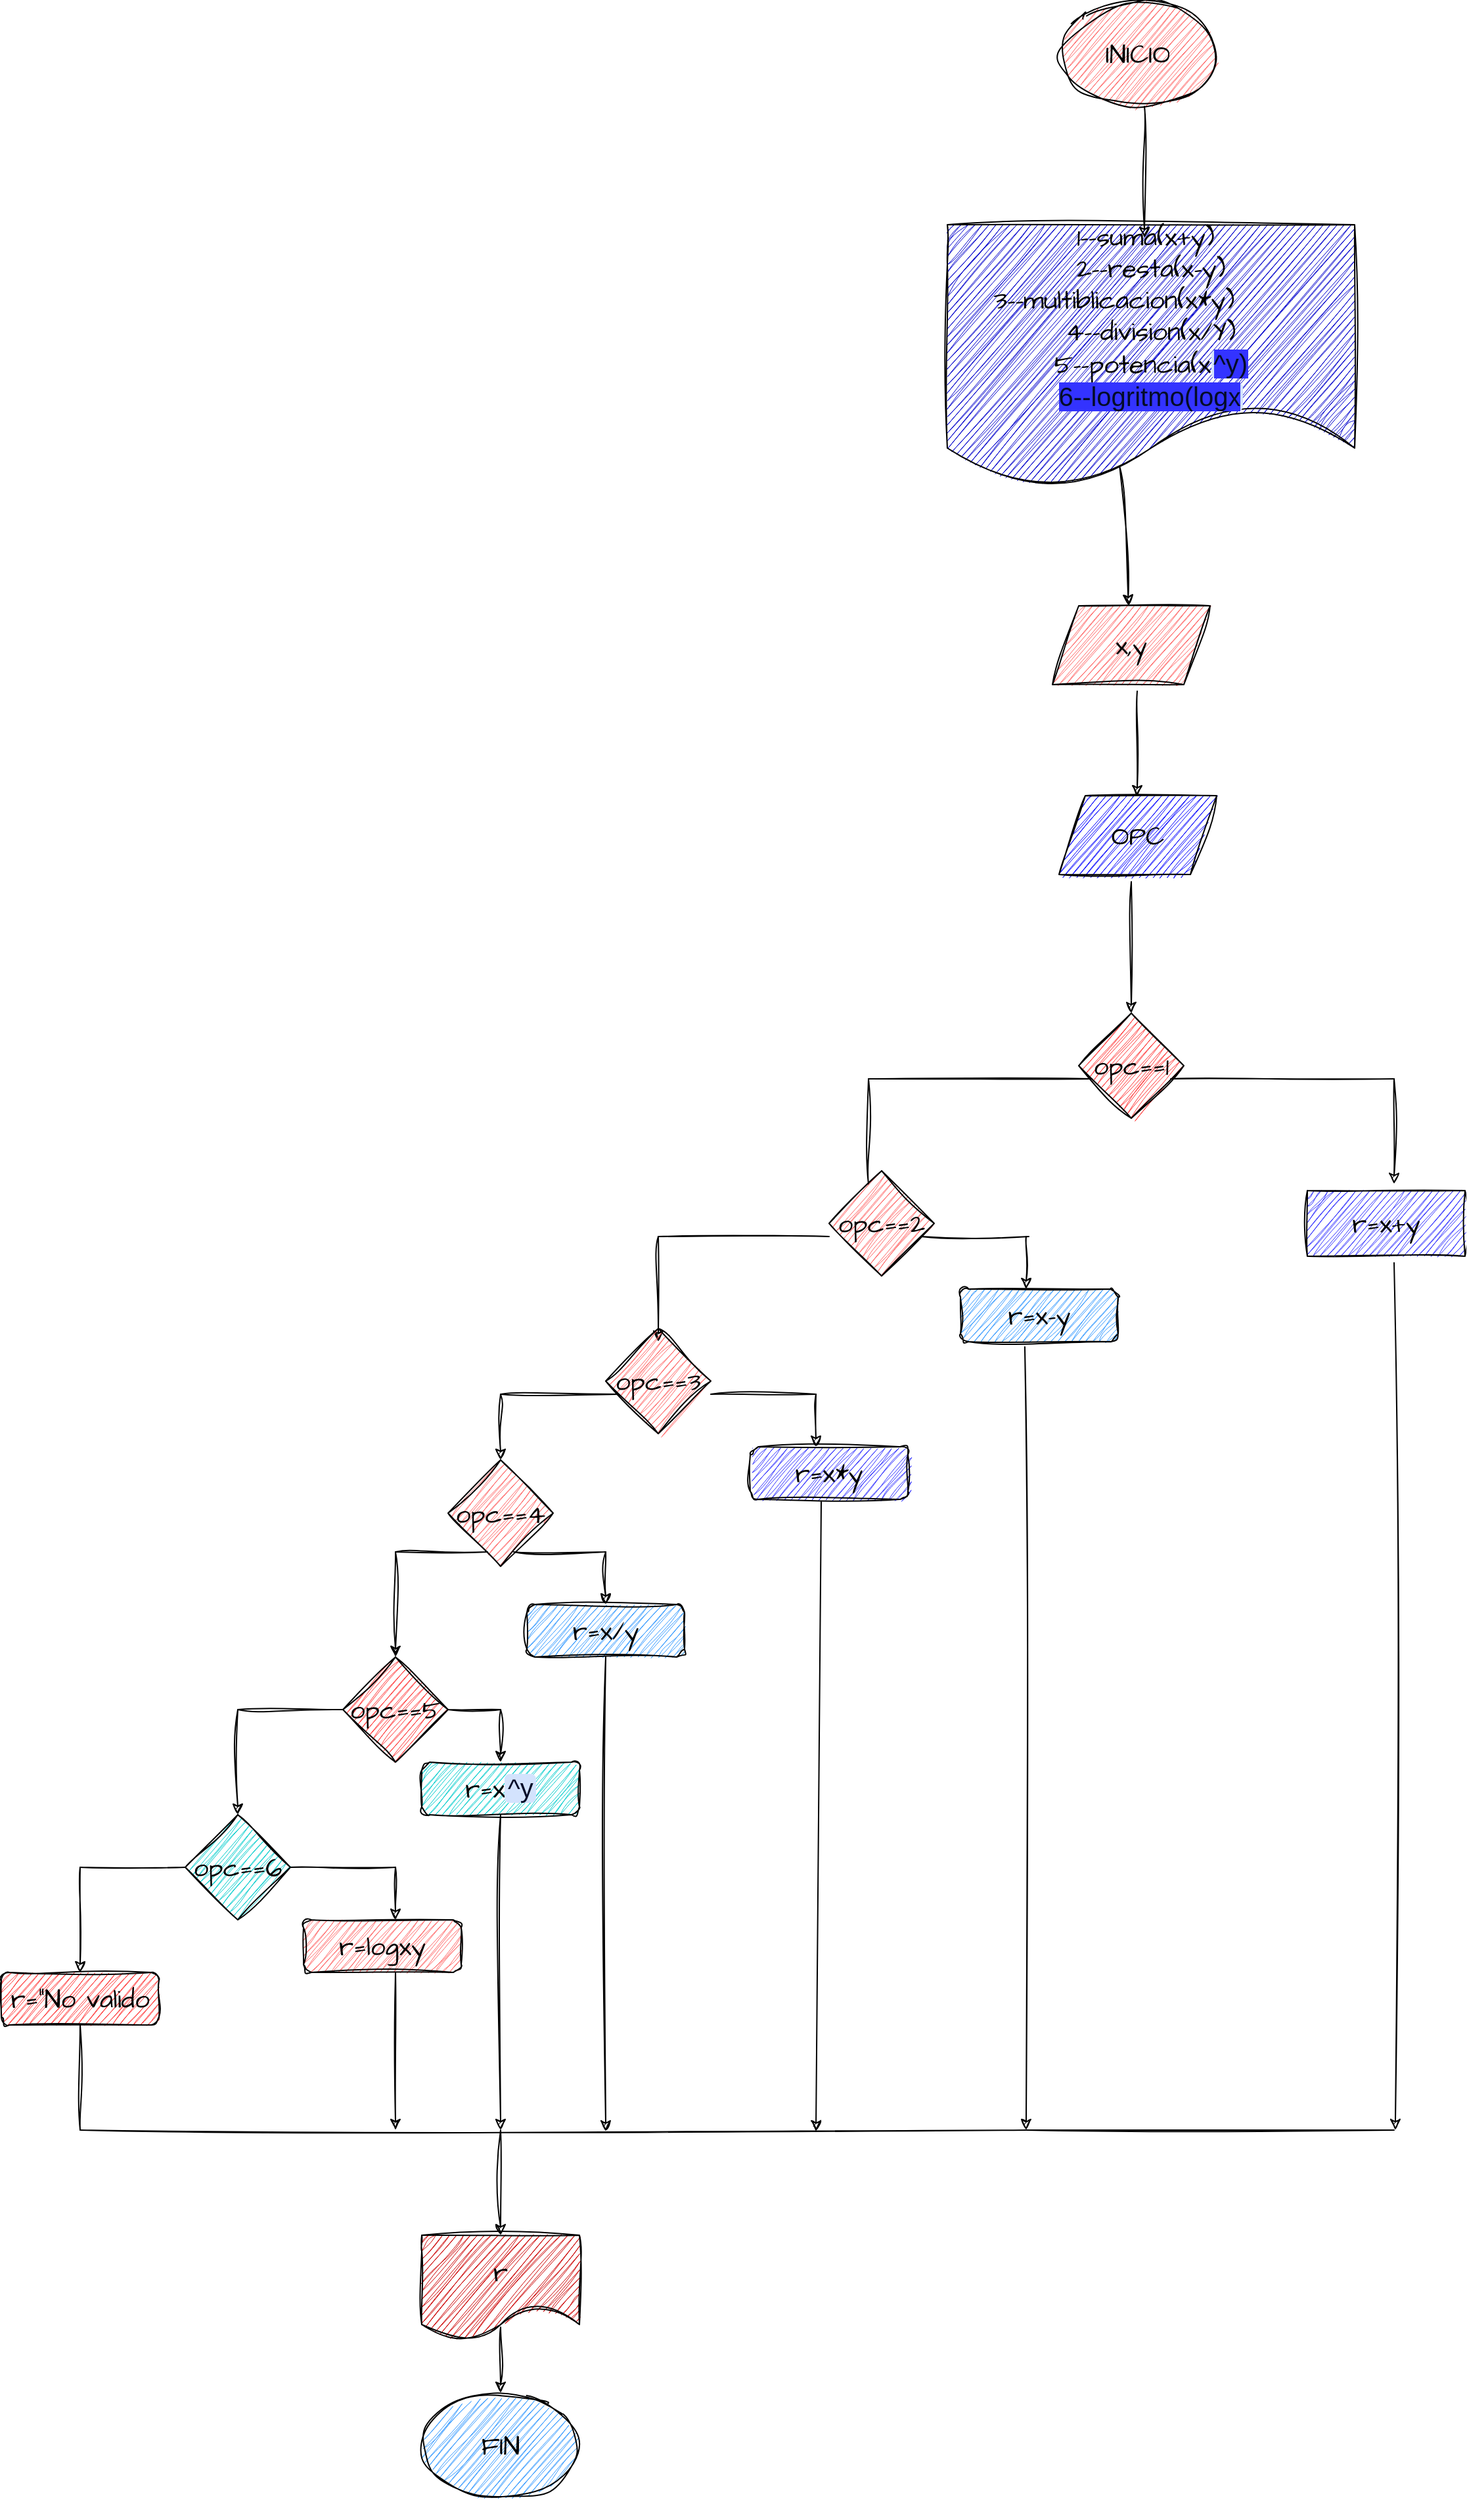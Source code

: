 <mxfile>
    <diagram id="MSXwsjQM7PoZ6_k7_fvy" name="Página-1">
        <mxGraphModel dx="1218" dy="1407" grid="1" gridSize="10" guides="1" tooltips="1" connect="1" arrows="1" fold="1" page="1" pageScale="1" pageWidth="827" pageHeight="1169" math="0" shadow="0">
            <root>
                <mxCell id="0"/>
                <mxCell id="1" parent="0"/>
                <mxCell id="2" value="INICIO" style="ellipse;whiteSpace=wrap;html=1;sketch=1;hachureGap=4;jiggle=2;curveFitting=1;fontFamily=Architects Daughter;fontSource=https%3A%2F%2Ffonts.googleapis.com%2Fcss%3Ffamily%3DArchitects%2BDaughter;fontSize=20;fillColor=#FF6666;" vertex="1" parent="1">
                    <mxGeometry x="225" y="-20" width="120" height="80" as="geometry"/>
                </mxCell>
                <mxCell id="9" value="1--suma(x+y)&amp;nbsp;&lt;br&gt;2--resta(x-y)&lt;br&gt;3--multiblicacion(x*y)&amp;nbsp; &amp;nbsp; &amp;nbsp; &amp;nbsp;&lt;br&gt;4--division(x/Y)&lt;br&gt;5--potencia(x&lt;span style=&quot;border-radius: 4px; padding: 0px 2px; background-image: linear-gradient(90deg, rgb(211, 227, 253) 50%, rgba(0, 0, 0, 0) 50%); background-position: 0% 0px; background-size: 200% 100%; background-repeat: no-repeat; background-attachment: initial; background-origin: initial; background-clip: initial; color: rgb(4, 12, 40); animation: 0.75s cubic-bezier(0.05, 0.7, 0.1, 1) 0.25s 1 normal forwards running highlight; font-family: &amp;quot;Google Sans&amp;quot;, Arial, sans-serif; text-align: left;&quot;&gt;&lt;span style=&quot;background-color: rgb(51, 51, 255);&quot;&gt;^y)&lt;br&gt;6--logritmo(log&lt;font style=&quot;font-size: 19px;&quot;&gt;x&lt;/font&gt;&lt;/span&gt;&lt;br&gt;&lt;/span&gt;" style="shape=document;whiteSpace=wrap;html=1;boundedLbl=1;sketch=1;hachureGap=4;jiggle=2;curveFitting=1;fontFamily=Architects Daughter;fontSource=https%3A%2F%2Ffonts.googleapis.com%2Fcss%3Ffamily%3DArchitects%2BDaughter;fontSize=20;fillColor=#0000CC;" vertex="1" parent="1">
                    <mxGeometry x="140" y="150" width="310" height="200" as="geometry"/>
                </mxCell>
                <mxCell id="13" value="" style="endArrow=classic;html=1;sketch=1;hachureGap=4;jiggle=2;curveFitting=1;fontFamily=Architects Daughter;fontSource=https%3A%2F%2Ffonts.googleapis.com%2Fcss%3Ffamily%3DArchitects%2BDaughter;fontSize=16;" edge="1" parent="1">
                    <mxGeometry width="50" height="50" relative="1" as="geometry">
                        <mxPoint x="290" y="60" as="sourcePoint"/>
                        <mxPoint x="290" y="160" as="targetPoint"/>
                    </mxGeometry>
                </mxCell>
                <mxCell id="19" value="" style="endArrow=classic;html=1;sketch=1;hachureGap=4;jiggle=2;curveFitting=1;fontFamily=Architects Daughter;fontSource=https%3A%2F%2Ffonts.googleapis.com%2Fcss%3Ffamily%3DArchitects%2BDaughter;fontSize=16;" edge="1" parent="1">
                    <mxGeometry width="50" height="50" relative="1" as="geometry">
                        <mxPoint x="284.5" y="505" as="sourcePoint"/>
                        <mxPoint x="284.5" y="585" as="targetPoint"/>
                    </mxGeometry>
                </mxCell>
                <mxCell id="22" value="OPC" style="shape=parallelogram;perimeter=parallelogramPerimeter;whiteSpace=wrap;html=1;fixedSize=1;labelBackgroundColor=none;sketch=1;hachureGap=4;jiggle=2;curveFitting=1;fontFamily=Architects Daughter;fontSource=https%3A%2F%2Ffonts.googleapis.com%2Fcss%3Ffamily%3DArchitects%2BDaughter;fontSize=20;fillColor=#0000FF;" vertex="1" parent="1">
                    <mxGeometry x="225" y="584.5" width="120" height="60" as="geometry"/>
                </mxCell>
                <mxCell id="23" value="" style="endArrow=classic;html=1;sketch=1;hachureGap=4;jiggle=2;curveFitting=1;fontFamily=Architects Daughter;fontSource=https%3A%2F%2Ffonts.googleapis.com%2Fcss%3Ffamily%3DArchitects%2BDaughter;fontSize=16;" edge="1" parent="1">
                    <mxGeometry width="50" height="50" relative="1" as="geometry">
                        <mxPoint x="280" y="650" as="sourcePoint"/>
                        <mxPoint x="280" y="750" as="targetPoint"/>
                    </mxGeometry>
                </mxCell>
                <mxCell id="29" value="" style="endArrow=none;html=1;sketch=1;hachureGap=4;jiggle=2;curveFitting=1;fontFamily=Architects Daughter;fontSource=https%3A%2F%2Ffonts.googleapis.com%2Fcss%3Ffamily%3DArchitects%2BDaughter;fontSize=16;" edge="1" parent="1">
                    <mxGeometry width="50" height="50" relative="1" as="geometry">
                        <mxPoint x="250" y="800" as="sourcePoint"/>
                        <mxPoint x="80" y="800" as="targetPoint"/>
                    </mxGeometry>
                </mxCell>
                <mxCell id="30" value="" style="endArrow=none;html=1;sketch=1;hachureGap=4;jiggle=2;curveFitting=1;fontFamily=Architects Daughter;fontSource=https%3A%2F%2Ffonts.googleapis.com%2Fcss%3Ffamily%3DArchitects%2BDaughter;fontSize=16;" edge="1" parent="1">
                    <mxGeometry width="50" height="50" relative="1" as="geometry">
                        <mxPoint x="80" y="880" as="sourcePoint"/>
                        <mxPoint x="80" y="800" as="targetPoint"/>
                    </mxGeometry>
                </mxCell>
                <mxCell id="31" value="opc==2" style="rhombus;whiteSpace=wrap;html=1;labelBackgroundColor=none;sketch=1;hachureGap=4;jiggle=2;curveFitting=1;fontFamily=Architects Daughter;fontSource=https%3A%2F%2Ffonts.googleapis.com%2Fcss%3Ffamily%3DArchitects%2BDaughter;fontSize=20;fillColor=#FF6666;" vertex="1" parent="1">
                    <mxGeometry x="50" y="870" width="80" height="80" as="geometry"/>
                </mxCell>
                <mxCell id="32" value="opc==1" style="rhombus;whiteSpace=wrap;html=1;labelBackgroundColor=none;sketch=1;hachureGap=4;jiggle=2;curveFitting=1;fontFamily=Architects Daughter;fontSource=https%3A%2F%2Ffonts.googleapis.com%2Fcss%3Ffamily%3DArchitects%2BDaughter;fontSize=20;fillColor=#FF3333;" vertex="1" parent="1">
                    <mxGeometry x="240" y="750" width="80" height="80" as="geometry"/>
                </mxCell>
                <mxCell id="33" value="x,y" style="shape=parallelogram;perimeter=parallelogramPerimeter;whiteSpace=wrap;html=1;fixedSize=1;labelBackgroundColor=none;sketch=1;hachureGap=4;jiggle=2;curveFitting=1;fontFamily=Architects Daughter;fontSource=https%3A%2F%2Ffonts.googleapis.com%2Fcss%3Ffamily%3DArchitects%2BDaughter;fontSize=20;fillColor=#FF6666;" vertex="1" parent="1">
                    <mxGeometry x="220" y="440" width="120" height="60" as="geometry"/>
                </mxCell>
                <mxCell id="34" value="" style="endArrow=classic;html=1;sketch=1;hachureGap=4;jiggle=2;curveFitting=1;fontFamily=Architects Daughter;fontSource=https%3A%2F%2Ffonts.googleapis.com%2Fcss%3Ffamily%3DArchitects%2BDaughter;fontSize=16;exitX=0.423;exitY=0.92;exitDx=0;exitDy=0;exitPerimeter=0;" edge="1" parent="1" source="9" target="33">
                    <mxGeometry width="50" height="50" relative="1" as="geometry">
                        <mxPoint x="280" y="350" as="sourcePoint"/>
                        <mxPoint x="330" y="300" as="targetPoint"/>
                    </mxGeometry>
                </mxCell>
                <mxCell id="38" value="" style="endArrow=none;html=1;sketch=1;hachureGap=4;jiggle=2;curveFitting=1;fontFamily=Architects Daughter;fontSource=https%3A%2F%2Ffonts.googleapis.com%2Fcss%3Ffamily%3DArchitects%2BDaughter;fontSize=16;" edge="1" parent="1">
                    <mxGeometry width="50" height="50" relative="1" as="geometry">
                        <mxPoint x="310" y="800" as="sourcePoint"/>
                        <mxPoint x="480" y="800" as="targetPoint"/>
                    </mxGeometry>
                </mxCell>
                <mxCell id="39" value="" style="endArrow=classic;html=1;sketch=1;hachureGap=4;jiggle=2;curveFitting=1;fontFamily=Architects Daughter;fontSource=https%3A%2F%2Ffonts.googleapis.com%2Fcss%3Ffamily%3DArchitects%2BDaughter;fontSize=16;" edge="1" parent="1">
                    <mxGeometry width="50" height="50" relative="1" as="geometry">
                        <mxPoint x="480" y="800" as="sourcePoint"/>
                        <mxPoint x="480" y="880" as="targetPoint"/>
                    </mxGeometry>
                </mxCell>
                <mxCell id="41" value="r=x+y" style="rounded=0;whiteSpace=wrap;html=1;labelBackgroundColor=none;sketch=1;hachureGap=4;jiggle=2;curveFitting=1;fontFamily=Architects Daughter;fontSource=https%3A%2F%2Ffonts.googleapis.com%2Fcss%3Ffamily%3DArchitects%2BDaughter;fontSize=20;fillColor=#3333FF;" vertex="1" parent="1">
                    <mxGeometry x="414" y="885" width="120" height="50" as="geometry"/>
                </mxCell>
                <mxCell id="44" value="" style="endArrow=classic;html=1;sketch=1;hachureGap=4;jiggle=2;curveFitting=1;fontFamily=Architects Daughter;fontSource=https%3A%2F%2Ffonts.googleapis.com%2Fcss%3Ffamily%3DArchitects%2BDaughter;fontSize=16;" edge="1" parent="1">
                    <mxGeometry width="50" height="50" relative="1" as="geometry">
                        <mxPoint x="-80" y="920" as="sourcePoint"/>
                        <mxPoint x="-80" y="1000" as="targetPoint"/>
                    </mxGeometry>
                </mxCell>
                <mxCell id="47" value="" style="endArrow=none;html=1;sketch=1;hachureGap=4;jiggle=2;curveFitting=1;fontFamily=Architects Daughter;fontSource=https%3A%2F%2Ffonts.googleapis.com%2Fcss%3Ffamily%3DArchitects%2BDaughter;fontSize=16;" edge="1" parent="1">
                    <mxGeometry width="50" height="50" relative="1" as="geometry">
                        <mxPoint x="-80" y="920" as="sourcePoint"/>
                        <mxPoint x="50" y="920" as="targetPoint"/>
                    </mxGeometry>
                </mxCell>
                <mxCell id="48" value="opc==3" style="rhombus;whiteSpace=wrap;html=1;labelBackgroundColor=none;sketch=1;hachureGap=4;jiggle=2;curveFitting=1;fontFamily=Architects Daughter;fontSource=https%3A%2F%2Ffonts.googleapis.com%2Fcss%3Ffamily%3DArchitects%2BDaughter;fontSize=20;fillColor=#FF6666;" vertex="1" parent="1">
                    <mxGeometry x="-120" y="990" width="80" height="80" as="geometry"/>
                </mxCell>
                <mxCell id="49" value="" style="endArrow=none;html=1;sketch=1;hachureGap=4;jiggle=2;curveFitting=1;fontFamily=Architects Daughter;fontSource=https%3A%2F%2Ffonts.googleapis.com%2Fcss%3Ffamily%3DArchitects%2BDaughter;fontSize=16;" edge="1" parent="1">
                    <mxGeometry width="50" height="50" relative="1" as="geometry">
                        <mxPoint x="120" y="920" as="sourcePoint"/>
                        <mxPoint x="202" y="920" as="targetPoint"/>
                    </mxGeometry>
                </mxCell>
                <mxCell id="54" value="" style="endArrow=none;html=1;sketch=1;hachureGap=4;jiggle=2;curveFitting=1;fontFamily=Architects Daughter;fontSource=https%3A%2F%2Ffonts.googleapis.com%2Fcss%3Ffamily%3DArchitects%2BDaughter;fontSize=16;" edge="1" parent="1">
                    <mxGeometry width="50" height="50" relative="1" as="geometry">
                        <mxPoint x="-200" y="1040" as="sourcePoint"/>
                        <mxPoint x="-110" y="1040" as="targetPoint"/>
                    </mxGeometry>
                </mxCell>
                <mxCell id="55" value="" style="endArrow=classic;html=1;sketch=1;hachureGap=4;jiggle=2;curveFitting=1;fontFamily=Architects Daughter;fontSource=https%3A%2F%2Ffonts.googleapis.com%2Fcss%3Ffamily%3DArchitects%2BDaughter;fontSize=16;" edge="1" parent="1">
                    <mxGeometry width="50" height="50" relative="1" as="geometry">
                        <mxPoint x="-200" y="1040" as="sourcePoint"/>
                        <mxPoint x="-200" y="1090" as="targetPoint"/>
                    </mxGeometry>
                </mxCell>
                <mxCell id="52" value="r=x-y" style="rounded=1;whiteSpace=wrap;html=1;labelBackgroundColor=none;sketch=1;hachureGap=4;jiggle=2;curveFitting=1;fontFamily=Architects Daughter;fontSource=https%3A%2F%2Ffonts.googleapis.com%2Fcss%3Ffamily%3DArchitects%2BDaughter;fontSize=20;fillColor=#3399FF;" vertex="1" parent="1">
                    <mxGeometry x="150" y="960" width="120" height="40" as="geometry"/>
                </mxCell>
                <mxCell id="57" value="" style="endArrow=classic;html=1;sketch=1;hachureGap=4;jiggle=2;curveFitting=1;fontFamily=Architects Daughter;fontSource=https%3A%2F%2Ffonts.googleapis.com%2Fcss%3Ffamily%3DArchitects%2BDaughter;fontSize=16;" edge="1" parent="1">
                    <mxGeometry width="50" height="50" relative="1" as="geometry">
                        <mxPoint x="200" y="920" as="sourcePoint"/>
                        <mxPoint x="200" y="960" as="targetPoint"/>
                    </mxGeometry>
                </mxCell>
                <mxCell id="59" value="opc==4" style="rhombus;whiteSpace=wrap;html=1;labelBackgroundColor=none;sketch=1;hachureGap=4;jiggle=2;curveFitting=1;fontFamily=Architects Daughter;fontSource=https%3A%2F%2Ffonts.googleapis.com%2Fcss%3Ffamily%3DArchitects%2BDaughter;fontSize=20;fillColor=#FF6666;" vertex="1" parent="1">
                    <mxGeometry x="-240" y="1090" width="80" height="81" as="geometry"/>
                </mxCell>
                <mxCell id="60" value="" style="endArrow=none;html=1;sketch=1;hachureGap=4;jiggle=2;curveFitting=1;fontFamily=Architects Daughter;fontSource=https%3A%2F%2Ffonts.googleapis.com%2Fcss%3Ffamily%3DArchitects%2BDaughter;fontSize=16;" edge="1" parent="1">
                    <mxGeometry width="50" height="50" relative="1" as="geometry">
                        <mxPoint x="-280" y="1160" as="sourcePoint"/>
                        <mxPoint x="-210" y="1160" as="targetPoint"/>
                    </mxGeometry>
                </mxCell>
                <mxCell id="62" value="" style="endArrow=classic;html=1;sketch=1;hachureGap=4;jiggle=2;curveFitting=1;fontFamily=Architects Daughter;fontSource=https%3A%2F%2Ffonts.googleapis.com%2Fcss%3Ffamily%3DArchitects%2BDaughter;fontSize=16;" edge="1" parent="1" target="63">
                    <mxGeometry width="50" height="50" relative="1" as="geometry">
                        <mxPoint x="-280" y="1160" as="sourcePoint"/>
                        <mxPoint x="-280" y="1200" as="targetPoint"/>
                    </mxGeometry>
                </mxCell>
                <mxCell id="63" value="opc==5" style="rhombus;whiteSpace=wrap;html=1;labelBackgroundColor=none;sketch=1;hachureGap=4;jiggle=2;curveFitting=1;fontFamily=Architects Daughter;fontSource=https%3A%2F%2Ffonts.googleapis.com%2Fcss%3Ffamily%3DArchitects%2BDaughter;fontSize=20;fillColor=#FF3333;" vertex="1" parent="1">
                    <mxGeometry x="-320" y="1240" width="80" height="80" as="geometry"/>
                </mxCell>
                <mxCell id="64" value="" style="endArrow=none;html=1;sketch=1;hachureGap=4;jiggle=2;curveFitting=1;fontFamily=Architects Daughter;fontSource=https%3A%2F%2Ffonts.googleapis.com%2Fcss%3Ffamily%3DArchitects%2BDaughter;fontSize=16;" edge="1" parent="1">
                    <mxGeometry width="50" height="50" relative="1" as="geometry">
                        <mxPoint x="-190" y="1160" as="sourcePoint"/>
                        <mxPoint x="-120" y="1160" as="targetPoint"/>
                    </mxGeometry>
                </mxCell>
                <mxCell id="65" value="" style="endArrow=classic;html=1;sketch=1;hachureGap=4;jiggle=2;curveFitting=1;fontFamily=Architects Daughter;fontSource=https%3A%2F%2Ffonts.googleapis.com%2Fcss%3Ffamily%3DArchitects%2BDaughter;fontSize=16;" edge="1" parent="1">
                    <mxGeometry width="50" height="50" relative="1" as="geometry">
                        <mxPoint x="-120" y="1160" as="sourcePoint"/>
                        <mxPoint x="-120" y="1200" as="targetPoint"/>
                    </mxGeometry>
                </mxCell>
                <mxCell id="66" value="r=x/y" style="rounded=1;whiteSpace=wrap;html=1;labelBackgroundColor=none;sketch=1;hachureGap=4;jiggle=2;curveFitting=1;fontFamily=Architects Daughter;fontSource=https%3A%2F%2Ffonts.googleapis.com%2Fcss%3Ffamily%3DArchitects%2BDaughter;fontSize=20;fillColor=#3399FF;" vertex="1" parent="1">
                    <mxGeometry x="-180" y="1200" width="120" height="40" as="geometry"/>
                </mxCell>
                <mxCell id="67" value="" style="endArrow=none;html=1;sketch=1;hachureGap=4;jiggle=2;curveFitting=1;fontFamily=Architects Daughter;fontSource=https%3A%2F%2Ffonts.googleapis.com%2Fcss%3Ffamily%3DArchitects%2BDaughter;fontSize=16;" edge="1" parent="1">
                    <mxGeometry width="50" height="50" relative="1" as="geometry">
                        <mxPoint x="-40" y="1040" as="sourcePoint"/>
                        <mxPoint x="40" y="1040" as="targetPoint"/>
                    </mxGeometry>
                </mxCell>
                <mxCell id="68" value="" style="endArrow=classic;html=1;sketch=1;hachureGap=4;jiggle=2;curveFitting=1;fontFamily=Architects Daughter;fontSource=https%3A%2F%2Ffonts.googleapis.com%2Fcss%3Ffamily%3DArchitects%2BDaughter;fontSize=16;" edge="1" parent="1">
                    <mxGeometry width="50" height="50" relative="1" as="geometry">
                        <mxPoint x="40" y="1040" as="sourcePoint"/>
                        <mxPoint x="40" y="1080" as="targetPoint"/>
                    </mxGeometry>
                </mxCell>
                <mxCell id="69" value="r=x*y" style="rounded=1;whiteSpace=wrap;html=1;labelBackgroundColor=none;sketch=1;hachureGap=4;jiggle=2;curveFitting=1;fontFamily=Architects Daughter;fontSource=https%3A%2F%2Ffonts.googleapis.com%2Fcss%3Ffamily%3DArchitects%2BDaughter;fontSize=20;fillColor=#3333FF;" vertex="1" parent="1">
                    <mxGeometry x="-10" y="1080" width="120" height="40" as="geometry"/>
                </mxCell>
                <mxCell id="72" value="r=x&lt;span style=&quot;border-radius: 4px; padding: 0px 2px; background: linear-gradient(90deg, rgb(211, 227, 253) 50%, rgba(0, 0, 0, 0) 50%) 0% 0px / 200% 100% no-repeat rgb(255, 255, 255); color: rgb(4, 12, 40); animation: 0.75s cubic-bezier(0.05, 0.7, 0.1, 1) 0.25s 1 normal forwards running highlight; font-family: &amp;quot;Google Sans&amp;quot;, Arial, sans-serif; text-align: left;&quot;&gt;^y&lt;/span&gt;" style="rounded=1;whiteSpace=wrap;html=1;labelBackgroundColor=none;sketch=1;hachureGap=4;jiggle=2;curveFitting=1;fontFamily=Architects Daughter;fontSource=https%3A%2F%2Ffonts.googleapis.com%2Fcss%3Ffamily%3DArchitects%2BDaughter;fontSize=20;fillColor=#00CCCC;" vertex="1" parent="1">
                    <mxGeometry x="-260" y="1320" width="120" height="40" as="geometry"/>
                </mxCell>
                <mxCell id="74" value="" style="endArrow=none;html=1;sketch=1;hachureGap=4;jiggle=2;curveFitting=1;fontFamily=Architects Daughter;fontSource=https%3A%2F%2Ffonts.googleapis.com%2Fcss%3Ffamily%3DArchitects%2BDaughter;fontSize=16;" edge="1" parent="1" target="63">
                    <mxGeometry width="50" height="50" relative="1" as="geometry">
                        <mxPoint x="-400" y="1280" as="sourcePoint"/>
                        <mxPoint x="-310" y="1270" as="targetPoint"/>
                    </mxGeometry>
                </mxCell>
                <mxCell id="75" value="" style="endArrow=classic;html=1;sketch=1;hachureGap=4;jiggle=2;curveFitting=1;fontFamily=Architects Daughter;fontSource=https%3A%2F%2Ffonts.googleapis.com%2Fcss%3Ffamily%3DArchitects%2BDaughter;fontSize=16;" edge="1" parent="1">
                    <mxGeometry width="50" height="50" relative="1" as="geometry">
                        <mxPoint x="-400" y="1280" as="sourcePoint"/>
                        <mxPoint x="-400" y="1360" as="targetPoint"/>
                    </mxGeometry>
                </mxCell>
                <mxCell id="76" value="opc==6" style="rhombus;whiteSpace=wrap;html=1;labelBackgroundColor=none;sketch=1;hachureGap=4;jiggle=2;curveFitting=1;fontFamily=Architects Daughter;fontSource=https%3A%2F%2Ffonts.googleapis.com%2Fcss%3Ffamily%3DArchitects%2BDaughter;fontSize=20;fillColor=#00CCCC;" vertex="1" parent="1">
                    <mxGeometry x="-440" y="1360" width="80" height="80" as="geometry"/>
                </mxCell>
                <mxCell id="77" value="" style="endArrow=none;html=1;sketch=1;hachureGap=4;jiggle=2;curveFitting=1;fontFamily=Architects Daughter;fontSource=https%3A%2F%2Ffonts.googleapis.com%2Fcss%3Ffamily%3DArchitects%2BDaughter;fontSize=16;" edge="1" parent="1">
                    <mxGeometry width="50" height="50" relative="1" as="geometry">
                        <mxPoint x="-360" y="1400" as="sourcePoint"/>
                        <mxPoint x="-280" y="1400" as="targetPoint"/>
                    </mxGeometry>
                </mxCell>
                <mxCell id="78" value="" style="endArrow=classic;html=1;sketch=1;hachureGap=4;jiggle=2;curveFitting=1;fontFamily=Architects Daughter;fontSource=https%3A%2F%2Ffonts.googleapis.com%2Fcss%3Ffamily%3DArchitects%2BDaughter;fontSize=16;" edge="1" parent="1">
                    <mxGeometry width="50" height="50" relative="1" as="geometry">
                        <mxPoint x="-280" y="1400" as="sourcePoint"/>
                        <mxPoint x="-280" y="1440" as="targetPoint"/>
                    </mxGeometry>
                </mxCell>
                <mxCell id="79" value="r=logxy" style="rounded=1;whiteSpace=wrap;html=1;labelBackgroundColor=none;sketch=1;hachureGap=4;jiggle=2;curveFitting=1;fontFamily=Architects Daughter;fontSource=https%3A%2F%2Ffonts.googleapis.com%2Fcss%3Ffamily%3DArchitects%2BDaughter;fontSize=20;fillColor=#FF6666;" vertex="1" parent="1">
                    <mxGeometry x="-350" y="1440" width="120" height="40" as="geometry"/>
                </mxCell>
                <mxCell id="85" value="" style="endArrow=none;html=1;sketch=1;hachureGap=4;jiggle=2;curveFitting=1;fontFamily=Architects Daughter;fontSource=https%3A%2F%2Ffonts.googleapis.com%2Fcss%3Ffamily%3DArchitects%2BDaughter;fontSize=16;entryX=0;entryY=0.5;entryDx=0;entryDy=0;" edge="1" parent="1" target="76">
                    <mxGeometry width="50" height="50" relative="1" as="geometry">
                        <mxPoint x="-520" y="1400" as="sourcePoint"/>
                        <mxPoint x="-430" y="1390" as="targetPoint"/>
                    </mxGeometry>
                </mxCell>
                <mxCell id="86" value="" style="endArrow=classic;html=1;sketch=1;hachureGap=4;jiggle=2;curveFitting=1;fontFamily=Architects Daughter;fontSource=https%3A%2F%2Ffonts.googleapis.com%2Fcss%3Ffamily%3DArchitects%2BDaughter;fontSize=16;" edge="1" parent="1">
                    <mxGeometry width="50" height="50" relative="1" as="geometry">
                        <mxPoint x="-520" y="1400" as="sourcePoint"/>
                        <mxPoint x="-520" y="1480" as="targetPoint"/>
                    </mxGeometry>
                </mxCell>
                <mxCell id="88" value="r=&quot;No valido" style="rounded=1;whiteSpace=wrap;html=1;labelBackgroundColor=none;sketch=1;hachureGap=4;jiggle=2;curveFitting=1;fontFamily=Architects Daughter;fontSource=https%3A%2F%2Ffonts.googleapis.com%2Fcss%3Ffamily%3DArchitects%2BDaughter;fontSize=20;fillColor=#FF3333;" vertex="1" parent="1">
                    <mxGeometry x="-580" y="1480" width="120" height="40" as="geometry"/>
                </mxCell>
                <mxCell id="89" value="" style="endArrow=none;html=1;fontFamily=Architects Daughter;fontSize=16;fontColor=default;align=center;strokeColor=default;sketch=1;hachureGap=4;jiggle=2;curveFitting=1;" edge="1" parent="1">
                    <mxGeometry width="50" height="50" relative="1" as="geometry">
                        <mxPoint x="-520" y="1600" as="sourcePoint"/>
                        <mxPoint x="-520" y="1520" as="targetPoint"/>
                    </mxGeometry>
                </mxCell>
                <mxCell id="90" value="" style="endArrow=none;html=1;sketch=1;hachureGap=4;jiggle=2;curveFitting=1;fontFamily=Architects Daughter;fontSource=https%3A%2F%2Ffonts.googleapis.com%2Fcss%3Ffamily%3DArchitects%2BDaughter;fontSize=16;" edge="1" parent="1">
                    <mxGeometry width="50" height="50" relative="1" as="geometry">
                        <mxPoint x="-520" y="1600" as="sourcePoint"/>
                        <mxPoint x="200" y="1600" as="targetPoint"/>
                    </mxGeometry>
                </mxCell>
                <mxCell id="91" value="" style="endArrow=classic;html=1;sketch=1;hachureGap=4;jiggle=2;curveFitting=1;fontFamily=Architects Daughter;fontSource=https%3A%2F%2Ffonts.googleapis.com%2Fcss%3Ffamily%3DArchitects%2BDaughter;fontSize=16;" edge="1" parent="1">
                    <mxGeometry width="50" height="50" relative="1" as="geometry">
                        <mxPoint x="-280" y="1480" as="sourcePoint"/>
                        <mxPoint x="-280" y="1600" as="targetPoint"/>
                    </mxGeometry>
                </mxCell>
                <mxCell id="93" value="" style="endArrow=classic;html=1;sketch=1;hachureGap=4;jiggle=2;curveFitting=1;fontFamily=Architects Daughter;fontSource=https%3A%2F%2Ffonts.googleapis.com%2Fcss%3Ffamily%3DArchitects%2BDaughter;fontSize=16;exitX=0.5;exitY=1;exitDx=0;exitDy=0;" edge="1" parent="1" source="72">
                    <mxGeometry width="50" height="50" relative="1" as="geometry">
                        <mxPoint x="-160" y="1370" as="sourcePoint"/>
                        <mxPoint x="-200" y="1600" as="targetPoint"/>
                    </mxGeometry>
                </mxCell>
                <mxCell id="94" value="" style="endArrow=classic;html=1;sketch=1;hachureGap=4;jiggle=2;curveFitting=1;fontFamily=Architects Daughter;fontSource=https%3A%2F%2Ffonts.googleapis.com%2Fcss%3Ffamily%3DArchitects%2BDaughter;fontSize=16;exitX=0.45;exitY=1.05;exitDx=0;exitDy=0;exitPerimeter=0;" edge="1" parent="1" source="69">
                    <mxGeometry width="50" height="50" relative="1" as="geometry">
                        <mxPoint x="40" y="1130" as="sourcePoint"/>
                        <mxPoint x="40" y="1601" as="targetPoint"/>
                    </mxGeometry>
                </mxCell>
                <mxCell id="98" value="" style="endArrow=classic;html=1;sketch=1;hachureGap=4;jiggle=2;curveFitting=1;fontFamily=Architects Daughter;fontSource=https%3A%2F%2Ffonts.googleapis.com%2Fcss%3Ffamily%3DArchitects%2BDaughter;fontSize=16;exitX=0.408;exitY=1.1;exitDx=0;exitDy=0;exitPerimeter=0;" edge="1" parent="1" source="52">
                    <mxGeometry width="50" height="50" relative="1" as="geometry">
                        <mxPoint x="200" y="1010" as="sourcePoint"/>
                        <mxPoint x="200" y="1600" as="targetPoint"/>
                    </mxGeometry>
                </mxCell>
                <mxCell id="99" value="" style="endArrow=classic;html=1;sketch=1;hachureGap=4;jiggle=2;curveFitting=1;fontFamily=Architects Daughter;fontSource=https%3A%2F%2Ffonts.googleapis.com%2Fcss%3Ffamily%3DArchitects%2BDaughter;fontSize=16;" edge="1" parent="1">
                    <mxGeometry width="50" height="50" relative="1" as="geometry">
                        <mxPoint x="480" y="940" as="sourcePoint"/>
                        <mxPoint x="481" y="1600" as="targetPoint"/>
                    </mxGeometry>
                </mxCell>
                <mxCell id="100" value="" style="endArrow=none;html=1;sketch=1;hachureGap=4;jiggle=2;curveFitting=1;fontFamily=Architects Daughter;fontSource=https%3A%2F%2Ffonts.googleapis.com%2Fcss%3Ffamily%3DArchitects%2BDaughter;fontSize=16;" edge="1" parent="1">
                    <mxGeometry width="50" height="50" relative="1" as="geometry">
                        <mxPoint x="200" y="1600" as="sourcePoint"/>
                        <mxPoint x="480" y="1600" as="targetPoint"/>
                    </mxGeometry>
                </mxCell>
                <mxCell id="101" value="" style="endArrow=none;html=1;sketch=1;hachureGap=4;jiggle=2;curveFitting=1;fontFamily=Architects Daughter;fontSource=https%3A%2F%2Ffonts.googleapis.com%2Fcss%3Ffamily%3DArchitects%2BDaughter;fontSize=16;exitX=1;exitY=0.5;exitDx=0;exitDy=0;" edge="1" parent="1" source="63">
                    <mxGeometry width="50" height="50" relative="1" as="geometry">
                        <mxPoint x="-230" y="1280" as="sourcePoint"/>
                        <mxPoint x="-200" y="1280" as="targetPoint"/>
                    </mxGeometry>
                </mxCell>
                <mxCell id="103" value="" style="endArrow=classic;html=1;sketch=1;hachureGap=4;jiggle=2;curveFitting=1;fontFamily=Architects Daughter;fontSource=https%3A%2F%2Ffonts.googleapis.com%2Fcss%3Ffamily%3DArchitects%2BDaughter;fontSize=16;entryX=0.5;entryY=0;entryDx=0;entryDy=0;" edge="1" parent="1" target="72">
                    <mxGeometry width="50" height="50" relative="1" as="geometry">
                        <mxPoint x="-200" y="1280" as="sourcePoint"/>
                        <mxPoint x="-160" y="1240" as="targetPoint"/>
                    </mxGeometry>
                </mxCell>
                <mxCell id="105" value="" style="endArrow=classic;html=1;sketch=1;hachureGap=4;jiggle=2;curveFitting=1;fontFamily=Architects Daughter;fontSource=https%3A%2F%2Ffonts.googleapis.com%2Fcss%3Ffamily%3DArchitects%2BDaughter;fontSize=16;" edge="1" parent="1">
                    <mxGeometry width="50" height="50" relative="1" as="geometry">
                        <mxPoint x="-120" y="1240" as="sourcePoint"/>
                        <mxPoint x="-120" y="1601" as="targetPoint"/>
                    </mxGeometry>
                </mxCell>
                <mxCell id="106" value="" style="endArrow=classic;html=1;sketch=1;hachureGap=4;jiggle=2;curveFitting=1;fontFamily=Architects Daughter;fontSource=https%3A%2F%2Ffonts.googleapis.com%2Fcss%3Ffamily%3DArchitects%2BDaughter;fontSize=16;" edge="1" parent="1">
                    <mxGeometry width="50" height="50" relative="1" as="geometry">
                        <mxPoint x="-200" y="1600" as="sourcePoint"/>
                        <mxPoint x="-200" y="1680" as="targetPoint"/>
                    </mxGeometry>
                </mxCell>
                <mxCell id="107" value="r" style="shape=document;whiteSpace=wrap;html=1;boundedLbl=1;labelBackgroundColor=none;sketch=1;hachureGap=4;jiggle=2;curveFitting=1;fontFamily=Architects Daughter;fontSource=https%3A%2F%2Ffonts.googleapis.com%2Fcss%3Ffamily%3DArchitects%2BDaughter;fontSize=20;fillColor=#CC0000;" vertex="1" parent="1">
                    <mxGeometry x="-260" y="1680" width="120" height="80" as="geometry"/>
                </mxCell>
                <mxCell id="108" value="" style="endArrow=classic;html=1;sketch=1;hachureGap=4;jiggle=2;curveFitting=1;fontFamily=Architects Daughter;fontSource=https%3A%2F%2Ffonts.googleapis.com%2Fcss%3Ffamily%3DArchitects%2BDaughter;fontSize=16;" edge="1" parent="1">
                    <mxGeometry width="50" height="50" relative="1" as="geometry">
                        <mxPoint x="-200" y="1750" as="sourcePoint"/>
                        <mxPoint x="-200" y="1800" as="targetPoint"/>
                    </mxGeometry>
                </mxCell>
                <mxCell id="109" value="FIN" style="ellipse;whiteSpace=wrap;html=1;labelBackgroundColor=none;sketch=1;hachureGap=4;jiggle=2;curveFitting=1;fontFamily=Architects Daughter;fontSource=https%3A%2F%2Ffonts.googleapis.com%2Fcss%3Ffamily%3DArchitects%2BDaughter;fontSize=20;fillColor=#3399FF;" vertex="1" parent="1">
                    <mxGeometry x="-260" y="1800" width="120" height="80" as="geometry"/>
                </mxCell>
            </root>
        </mxGraphModel>
    </diagram>
</mxfile>